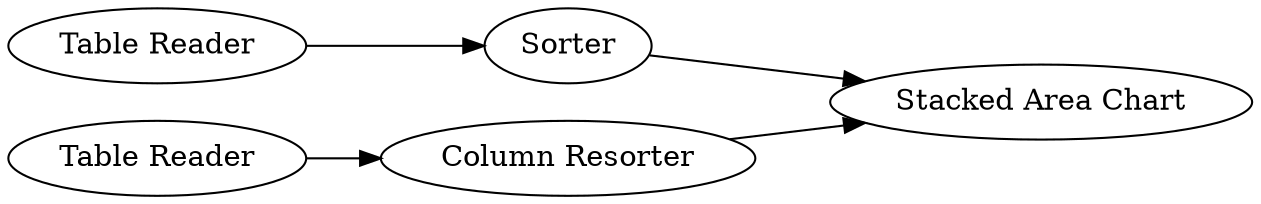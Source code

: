 digraph {
	"233674731161200145_2" [label="Table Reader"]
	"233674731161200145_225" [label="Stacked Area Chart"]
	"233674731161200145_1" [label="Table Reader"]
	"233674731161200145_221" [label=Sorter]
	"233674731161200145_217" [label="Column Resorter"]
	"233674731161200145_217" -> "233674731161200145_225"
	"233674731161200145_221" -> "233674731161200145_225"
	"233674731161200145_1" -> "233674731161200145_217"
	"233674731161200145_2" -> "233674731161200145_221"
	rankdir=LR
}
